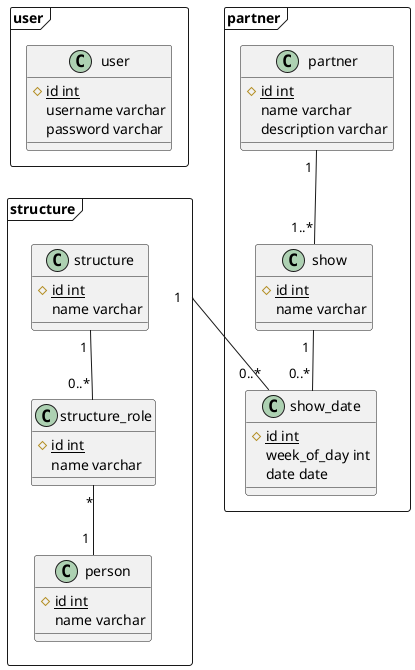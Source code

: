 @startuml

package user <<Frame>> {
  class user {
    {static} #id int
    username varchar
    password varchar
  }
}

package structure <<Frame>> {
  class structure_role {
    {static} #id int
    name varchar
  }

  class person {
    {static} #id int
    name varchar
  }

  structure "1 " -- "  0..*" structure_role
  structure_role "  *" -- "1 " person

  class structure {
    {static} #id int
    name varchar
  }
}

package partner <<Frame>> {
  class partner {
    {static} #id int
    name varchar
    description varchar
  }

  class show {
    {static} #id int
    name varchar

  }

  class show_date {
    {static} #id int
    week_of_day int
    date date
  }

  show "1 " -- "  0..*" show_date
  partner "1 " -- "  1..*" show

}

structure "1 " -- "  0..*" show_date

@enduml
